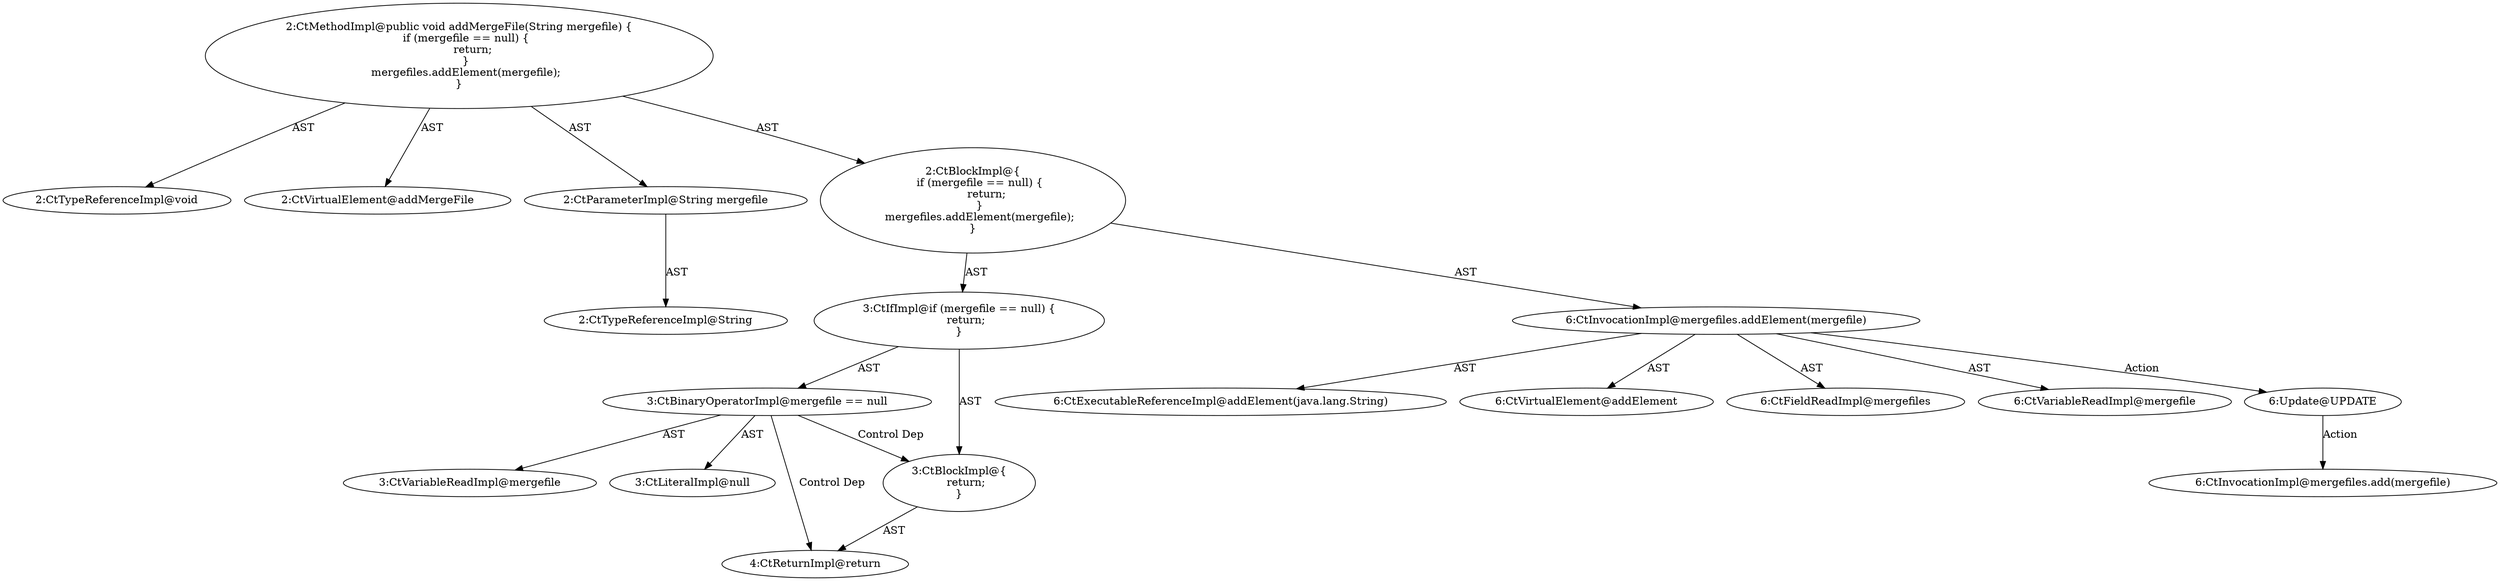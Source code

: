 digraph "addMergeFile#?,String" {
0 [label="2:CtTypeReferenceImpl@void" shape=ellipse]
1 [label="2:CtVirtualElement@addMergeFile" shape=ellipse]
2 [label="2:CtParameterImpl@String mergefile" shape=ellipse]
3 [label="2:CtTypeReferenceImpl@String" shape=ellipse]
4 [label="3:CtVariableReadImpl@mergefile" shape=ellipse]
5 [label="3:CtLiteralImpl@null" shape=ellipse]
6 [label="3:CtBinaryOperatorImpl@mergefile == null" shape=ellipse]
7 [label="4:CtReturnImpl@return" shape=ellipse]
8 [label="3:CtBlockImpl@\{
    return;
\}" shape=ellipse]
9 [label="3:CtIfImpl@if (mergefile == null) \{
    return;
\}" shape=ellipse]
10 [label="6:CtExecutableReferenceImpl@addElement(java.lang.String)" shape=ellipse]
11 [label="6:CtVirtualElement@addElement" shape=ellipse]
12 [label="6:CtFieldReadImpl@mergefiles" shape=ellipse]
13 [label="6:CtVariableReadImpl@mergefile" shape=ellipse]
14 [label="6:CtInvocationImpl@mergefiles.addElement(mergefile)" shape=ellipse]
15 [label="2:CtBlockImpl@\{
    if (mergefile == null) \{
        return;
    \}
    mergefiles.addElement(mergefile);
\}" shape=ellipse]
16 [label="2:CtMethodImpl@public void addMergeFile(String mergefile) \{
    if (mergefile == null) \{
        return;
    \}
    mergefiles.addElement(mergefile);
\}" shape=ellipse]
17 [label="6:Update@UPDATE" shape=ellipse]
18 [label="6:CtInvocationImpl@mergefiles.add(mergefile)" shape=ellipse]
2 -> 3 [label="AST"];
6 -> 4 [label="AST"];
6 -> 5 [label="AST"];
6 -> 8 [label="Control Dep"];
6 -> 7 [label="Control Dep"];
8 -> 7 [label="AST"];
9 -> 6 [label="AST"];
9 -> 8 [label="AST"];
14 -> 11 [label="AST"];
14 -> 12 [label="AST"];
14 -> 10 [label="AST"];
14 -> 13 [label="AST"];
14 -> 17 [label="Action"];
15 -> 9 [label="AST"];
15 -> 14 [label="AST"];
16 -> 1 [label="AST"];
16 -> 0 [label="AST"];
16 -> 2 [label="AST"];
16 -> 15 [label="AST"];
17 -> 18 [label="Action"];
}